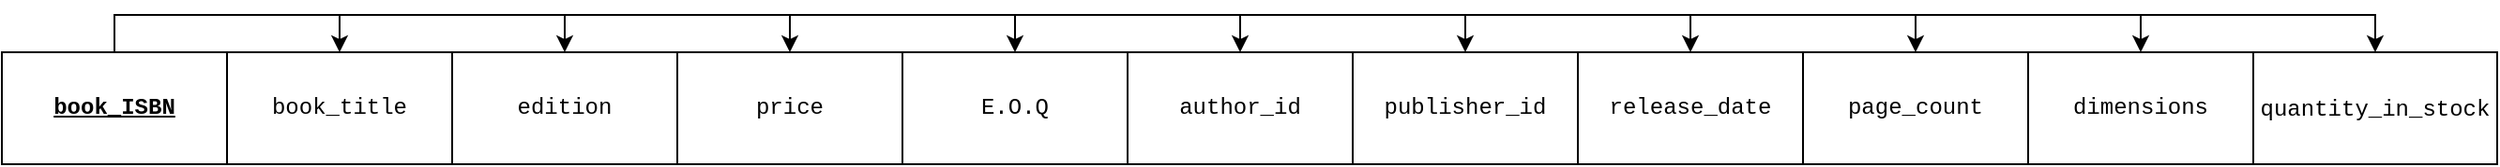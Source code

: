 <mxfile version="21.3.0" type="device">
  <diagram name="Page-1" id="MqEHJxqcGR0iH7Ui8UXM">
    <mxGraphModel dx="1843" dy="-1376" grid="1" gridSize="10" guides="1" tooltips="1" connect="1" arrows="1" fold="1" page="1" pageScale="1" pageWidth="850" pageHeight="1100" math="0" shadow="0">
      <root>
        <mxCell id="0" />
        <mxCell id="1" parent="0" />
        <mxCell id="JPP7-0GU8lm2cm0_T6wu-110" style="edgeStyle=orthogonalEdgeStyle;rounded=0;orthogonalLoop=1;jettySize=auto;html=1;exitX=0.5;exitY=0;exitDx=0;exitDy=0;entryX=0.5;entryY=0;entryDx=0;entryDy=0;" parent="1" source="JPP7-0GU8lm2cm0_T6wu-100" target="JPP7-0GU8lm2cm0_T6wu-101" edge="1">
          <mxGeometry relative="1" as="geometry" />
        </mxCell>
        <mxCell id="JPP7-0GU8lm2cm0_T6wu-112" style="edgeStyle=orthogonalEdgeStyle;rounded=0;orthogonalLoop=1;jettySize=auto;html=1;exitX=0.5;exitY=0;exitDx=0;exitDy=0;entryX=0.5;entryY=0;entryDx=0;entryDy=0;" parent="1" source="JPP7-0GU8lm2cm0_T6wu-100" target="JPP7-0GU8lm2cm0_T6wu-102" edge="1">
          <mxGeometry relative="1" as="geometry" />
        </mxCell>
        <mxCell id="JPP7-0GU8lm2cm0_T6wu-113" style="edgeStyle=orthogonalEdgeStyle;rounded=0;orthogonalLoop=1;jettySize=auto;html=1;exitX=0.5;exitY=0;exitDx=0;exitDy=0;entryX=0.5;entryY=0;entryDx=0;entryDy=0;" parent="1" source="JPP7-0GU8lm2cm0_T6wu-100" target="JPP7-0GU8lm2cm0_T6wu-103" edge="1">
          <mxGeometry relative="1" as="geometry" />
        </mxCell>
        <mxCell id="JPP7-0GU8lm2cm0_T6wu-114" style="edgeStyle=orthogonalEdgeStyle;rounded=0;orthogonalLoop=1;jettySize=auto;html=1;exitX=0.5;exitY=0;exitDx=0;exitDy=0;entryX=0.5;entryY=0;entryDx=0;entryDy=0;" parent="1" source="JPP7-0GU8lm2cm0_T6wu-100" target="JPP7-0GU8lm2cm0_T6wu-104" edge="1">
          <mxGeometry relative="1" as="geometry" />
        </mxCell>
        <mxCell id="JPP7-0GU8lm2cm0_T6wu-115" style="edgeStyle=orthogonalEdgeStyle;rounded=0;orthogonalLoop=1;jettySize=auto;html=1;exitX=0.5;exitY=0;exitDx=0;exitDy=0;entryX=0.5;entryY=0;entryDx=0;entryDy=0;" parent="1" source="JPP7-0GU8lm2cm0_T6wu-100" target="JPP7-0GU8lm2cm0_T6wu-105" edge="1">
          <mxGeometry relative="1" as="geometry" />
        </mxCell>
        <mxCell id="JPP7-0GU8lm2cm0_T6wu-116" style="edgeStyle=orthogonalEdgeStyle;rounded=0;orthogonalLoop=1;jettySize=auto;html=1;exitX=0.5;exitY=0;exitDx=0;exitDy=0;entryX=0.5;entryY=0;entryDx=0;entryDy=0;" parent="1" source="JPP7-0GU8lm2cm0_T6wu-100" target="JPP7-0GU8lm2cm0_T6wu-106" edge="1">
          <mxGeometry relative="1" as="geometry" />
        </mxCell>
        <mxCell id="JPP7-0GU8lm2cm0_T6wu-117" style="edgeStyle=orthogonalEdgeStyle;rounded=0;orthogonalLoop=1;jettySize=auto;html=1;exitX=0.5;exitY=0;exitDx=0;exitDy=0;entryX=0.5;entryY=0;entryDx=0;entryDy=0;" parent="1" source="JPP7-0GU8lm2cm0_T6wu-100" target="JPP7-0GU8lm2cm0_T6wu-107" edge="1">
          <mxGeometry relative="1" as="geometry" />
        </mxCell>
        <mxCell id="JPP7-0GU8lm2cm0_T6wu-118" style="edgeStyle=orthogonalEdgeStyle;rounded=0;orthogonalLoop=1;jettySize=auto;html=1;exitX=0.5;exitY=0;exitDx=0;exitDy=0;entryX=0.5;entryY=0;entryDx=0;entryDy=0;" parent="1" source="JPP7-0GU8lm2cm0_T6wu-100" target="JPP7-0GU8lm2cm0_T6wu-108" edge="1">
          <mxGeometry relative="1" as="geometry" />
        </mxCell>
        <mxCell id="JPP7-0GU8lm2cm0_T6wu-119" style="edgeStyle=orthogonalEdgeStyle;rounded=0;orthogonalLoop=1;jettySize=auto;html=1;exitX=0.5;exitY=0;exitDx=0;exitDy=0;entryX=0.5;entryY=0;entryDx=0;entryDy=0;" parent="1" source="JPP7-0GU8lm2cm0_T6wu-100" target="JPP7-0GU8lm2cm0_T6wu-109" edge="1">
          <mxGeometry relative="1" as="geometry" />
        </mxCell>
        <mxCell id="50wv3SjPoukOBdySNvOW-2" style="edgeStyle=orthogonalEdgeStyle;rounded=0;orthogonalLoop=1;jettySize=auto;html=1;exitX=0.5;exitY=0;exitDx=0;exitDy=0;entryX=0.5;entryY=0;entryDx=0;entryDy=0;" edge="1" parent="1" source="JPP7-0GU8lm2cm0_T6wu-100" target="50wv3SjPoukOBdySNvOW-1">
          <mxGeometry relative="1" as="geometry" />
        </mxCell>
        <mxCell id="JPP7-0GU8lm2cm0_T6wu-100" value="&lt;b&gt;&lt;u&gt;book_ISBN&lt;/u&gt;&lt;/b&gt;" style="rounded=0;whiteSpace=wrap;html=1;fontFamily=Courier New;labelBackgroundColor=none;" parent="1" vertex="1">
          <mxGeometry x="60" y="2280" width="120" height="60" as="geometry" />
        </mxCell>
        <mxCell id="JPP7-0GU8lm2cm0_T6wu-101" value="book_title" style="rounded=0;whiteSpace=wrap;html=1;fontFamily=Courier New;labelBackgroundColor=none;" parent="1" vertex="1">
          <mxGeometry x="180" y="2280" width="120" height="60" as="geometry" />
        </mxCell>
        <mxCell id="JPP7-0GU8lm2cm0_T6wu-102" value="edition" style="rounded=0;whiteSpace=wrap;html=1;fontFamily=Courier New;labelBackgroundColor=none;" parent="1" vertex="1">
          <mxGeometry x="300" y="2280" width="120" height="60" as="geometry" />
        </mxCell>
        <mxCell id="JPP7-0GU8lm2cm0_T6wu-103" value="price" style="rounded=0;whiteSpace=wrap;html=1;fontFamily=Courier New;labelBackgroundColor=none;" parent="1" vertex="1">
          <mxGeometry x="420" y="2280" width="120" height="60" as="geometry" />
        </mxCell>
        <mxCell id="JPP7-0GU8lm2cm0_T6wu-104" value="E.O.Q" style="rounded=0;whiteSpace=wrap;html=1;fontFamily=Courier New;labelBackgroundColor=none;" parent="1" vertex="1">
          <mxGeometry x="540" y="2280" width="120" height="60" as="geometry" />
        </mxCell>
        <mxCell id="JPP7-0GU8lm2cm0_T6wu-105" value="author_id" style="rounded=0;whiteSpace=wrap;html=1;fontFamily=Courier New;labelBackgroundColor=none;" parent="1" vertex="1">
          <mxGeometry x="660" y="2280" width="120" height="60" as="geometry" />
        </mxCell>
        <mxCell id="JPP7-0GU8lm2cm0_T6wu-106" value="publisher_id" style="rounded=0;whiteSpace=wrap;html=1;fontFamily=Courier New;labelBackgroundColor=none;" parent="1" vertex="1">
          <mxGeometry x="780" y="2280" width="120" height="60" as="geometry" />
        </mxCell>
        <mxCell id="JPP7-0GU8lm2cm0_T6wu-107" value="release_date" style="rounded=0;whiteSpace=wrap;html=1;fontFamily=Courier New;" parent="1" vertex="1">
          <mxGeometry x="900" y="2280" width="120" height="60" as="geometry" />
        </mxCell>
        <mxCell id="JPP7-0GU8lm2cm0_T6wu-108" value="page_count" style="rounded=0;whiteSpace=wrap;html=1;fontFamily=Courier New;" parent="1" vertex="1">
          <mxGeometry x="1020" y="2280" width="120" height="60" as="geometry" />
        </mxCell>
        <mxCell id="JPP7-0GU8lm2cm0_T6wu-109" value="dimensions" style="rounded=0;whiteSpace=wrap;html=1;fontFamily=Courier New;" parent="1" vertex="1">
          <mxGeometry x="1140" y="2280" width="120" height="60" as="geometry" />
        </mxCell>
        <mxCell id="50wv3SjPoukOBdySNvOW-1" value="&lt;font face=&quot;Courier New&quot;&gt;quantity_in_stock&lt;/font&gt;" style="rounded=0;whiteSpace=wrap;html=1;" vertex="1" parent="1">
          <mxGeometry x="1260" y="2280" width="130" height="60" as="geometry" />
        </mxCell>
      </root>
    </mxGraphModel>
  </diagram>
</mxfile>
